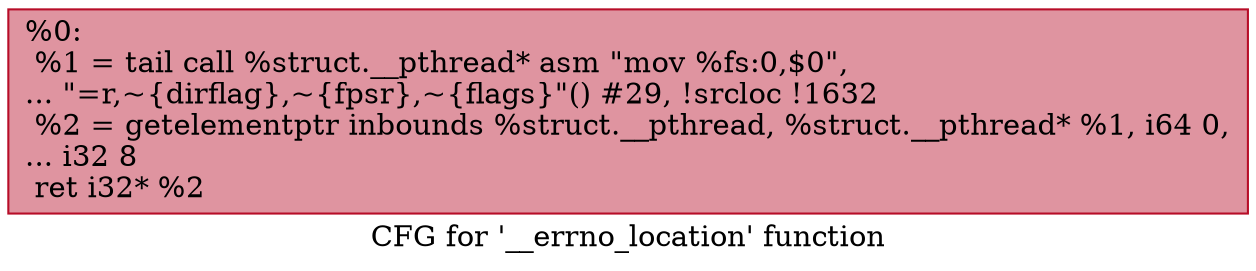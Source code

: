 digraph "CFG for '__errno_location' function" {
	label="CFG for '__errno_location' function";

	Node0x14de1a0 [shape=record,color="#b70d28ff", style=filled, fillcolor="#b70d2870",label="{%0:\l  %1 = tail call %struct.__pthread* asm \"mov %fs:0,$0\",\l... \"=r,~\{dirflag\},~\{fpsr\},~\{flags\}\"() #29, !srcloc !1632\l  %2 = getelementptr inbounds %struct.__pthread, %struct.__pthread* %1, i64 0,\l... i32 8\l  ret i32* %2\l}"];
}
